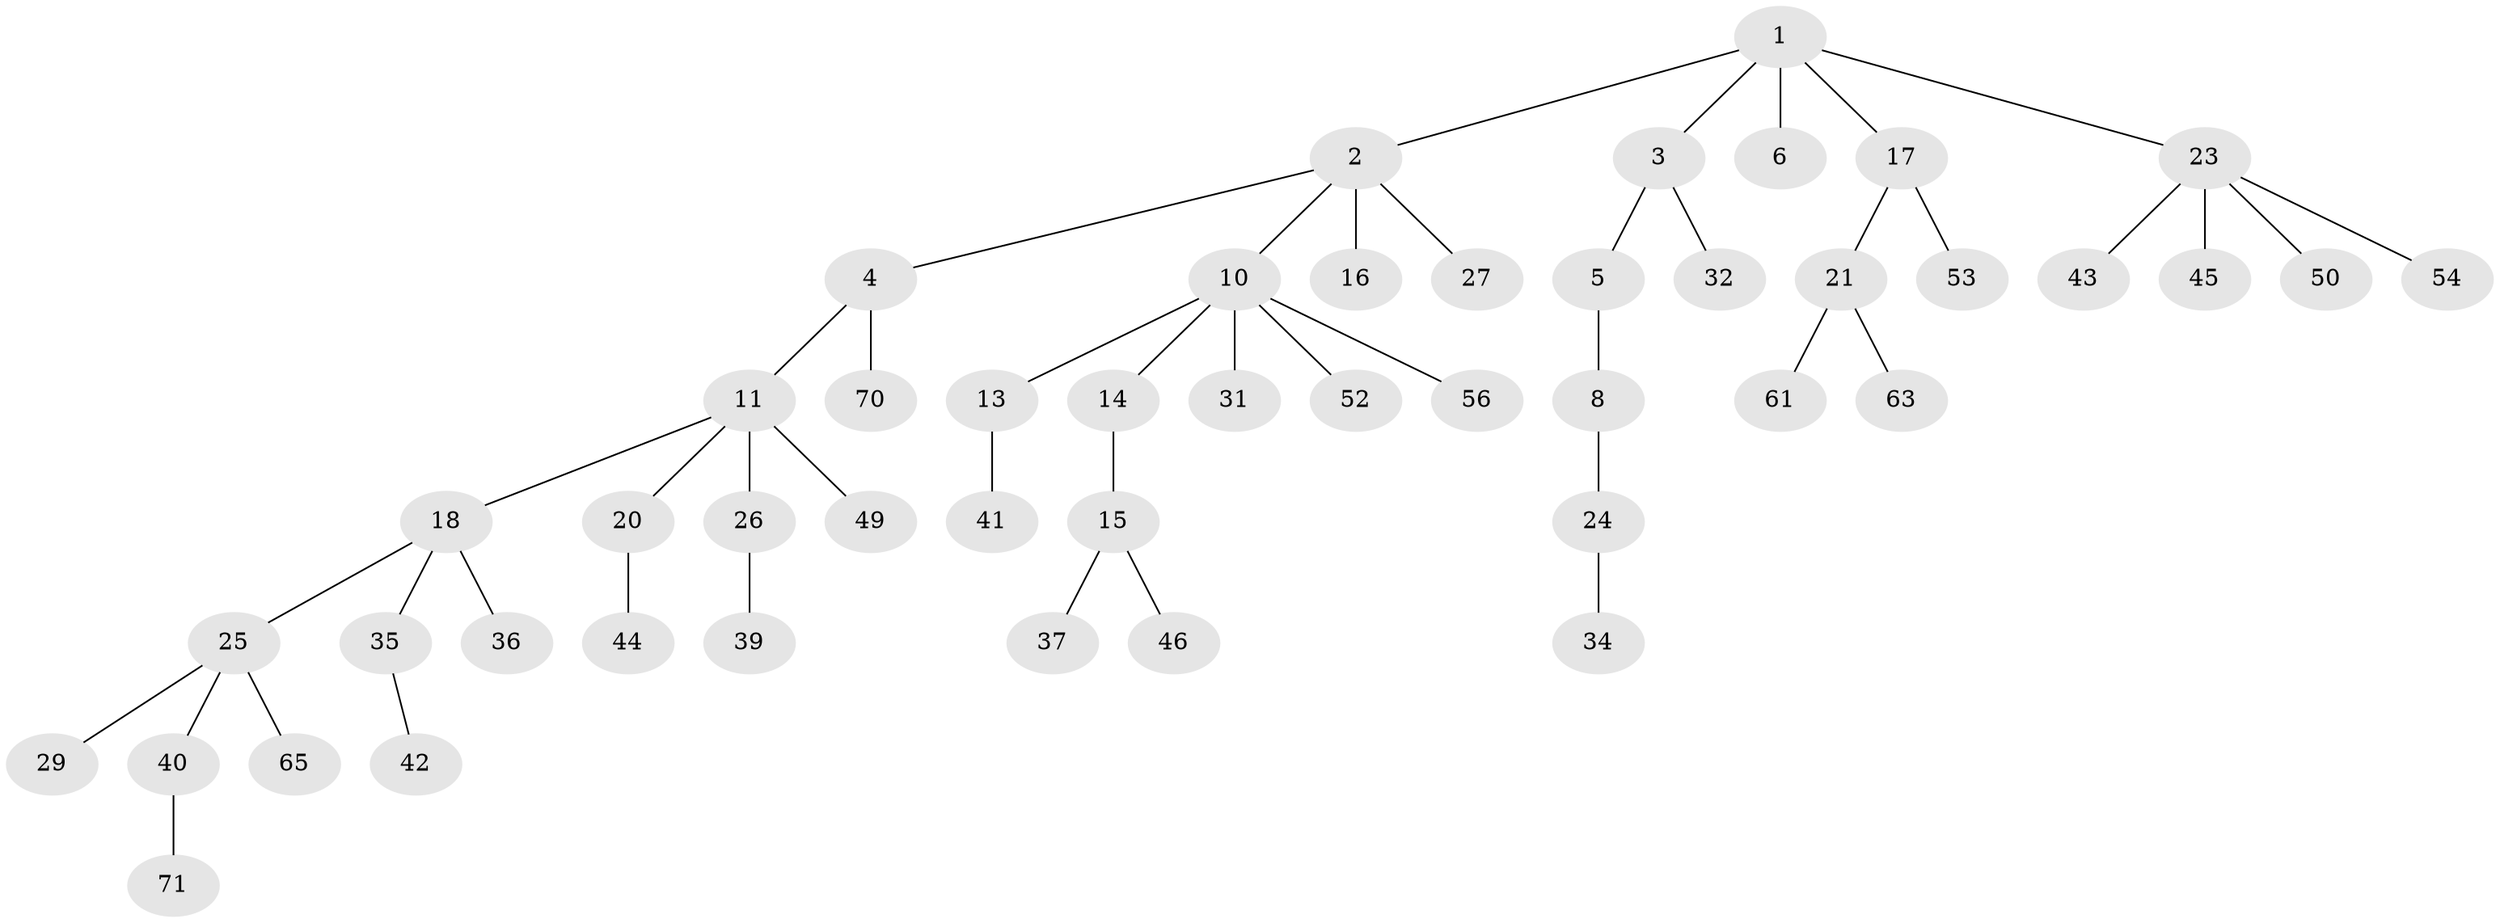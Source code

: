 // Generated by graph-tools (version 1.1) at 2025/52/02/27/25 19:52:11]
// undirected, 48 vertices, 47 edges
graph export_dot {
graph [start="1"]
  node [color=gray90,style=filled];
  1 [super="+58"];
  2 [super="+7"];
  3 [super="+57"];
  4 [super="+67"];
  5;
  6 [super="+9"];
  8 [super="+55"];
  10 [super="+22"];
  11 [super="+12"];
  13;
  14;
  15 [super="+51"];
  16 [super="+60"];
  17;
  18 [super="+19"];
  20 [super="+73"];
  21 [super="+33"];
  23 [super="+30"];
  24;
  25 [super="+28"];
  26 [super="+66"];
  27 [super="+38"];
  29;
  31;
  32 [super="+62"];
  34;
  35 [super="+64"];
  36 [super="+48"];
  37;
  39;
  40 [super="+75"];
  41 [super="+47"];
  42;
  43;
  44;
  45;
  46;
  49 [super="+59"];
  50;
  52 [super="+74"];
  53 [super="+69"];
  54;
  56 [super="+68"];
  61;
  63 [super="+72"];
  65;
  70;
  71;
  1 -- 2;
  1 -- 3;
  1 -- 6;
  1 -- 17;
  1 -- 23;
  2 -- 4;
  2 -- 16;
  2 -- 27;
  2 -- 10;
  3 -- 5;
  3 -- 32;
  4 -- 11;
  4 -- 70;
  5 -- 8;
  8 -- 24;
  10 -- 13;
  10 -- 14;
  10 -- 52;
  10 -- 56;
  10 -- 31;
  11 -- 26;
  11 -- 49;
  11 -- 18;
  11 -- 20;
  13 -- 41;
  14 -- 15;
  15 -- 37;
  15 -- 46;
  17 -- 21;
  17 -- 53;
  18 -- 25;
  18 -- 35;
  18 -- 36;
  20 -- 44;
  21 -- 61;
  21 -- 63;
  23 -- 50;
  23 -- 54;
  23 -- 43;
  23 -- 45;
  24 -- 34;
  25 -- 29;
  25 -- 40;
  25 -- 65;
  26 -- 39;
  35 -- 42;
  40 -- 71;
}
